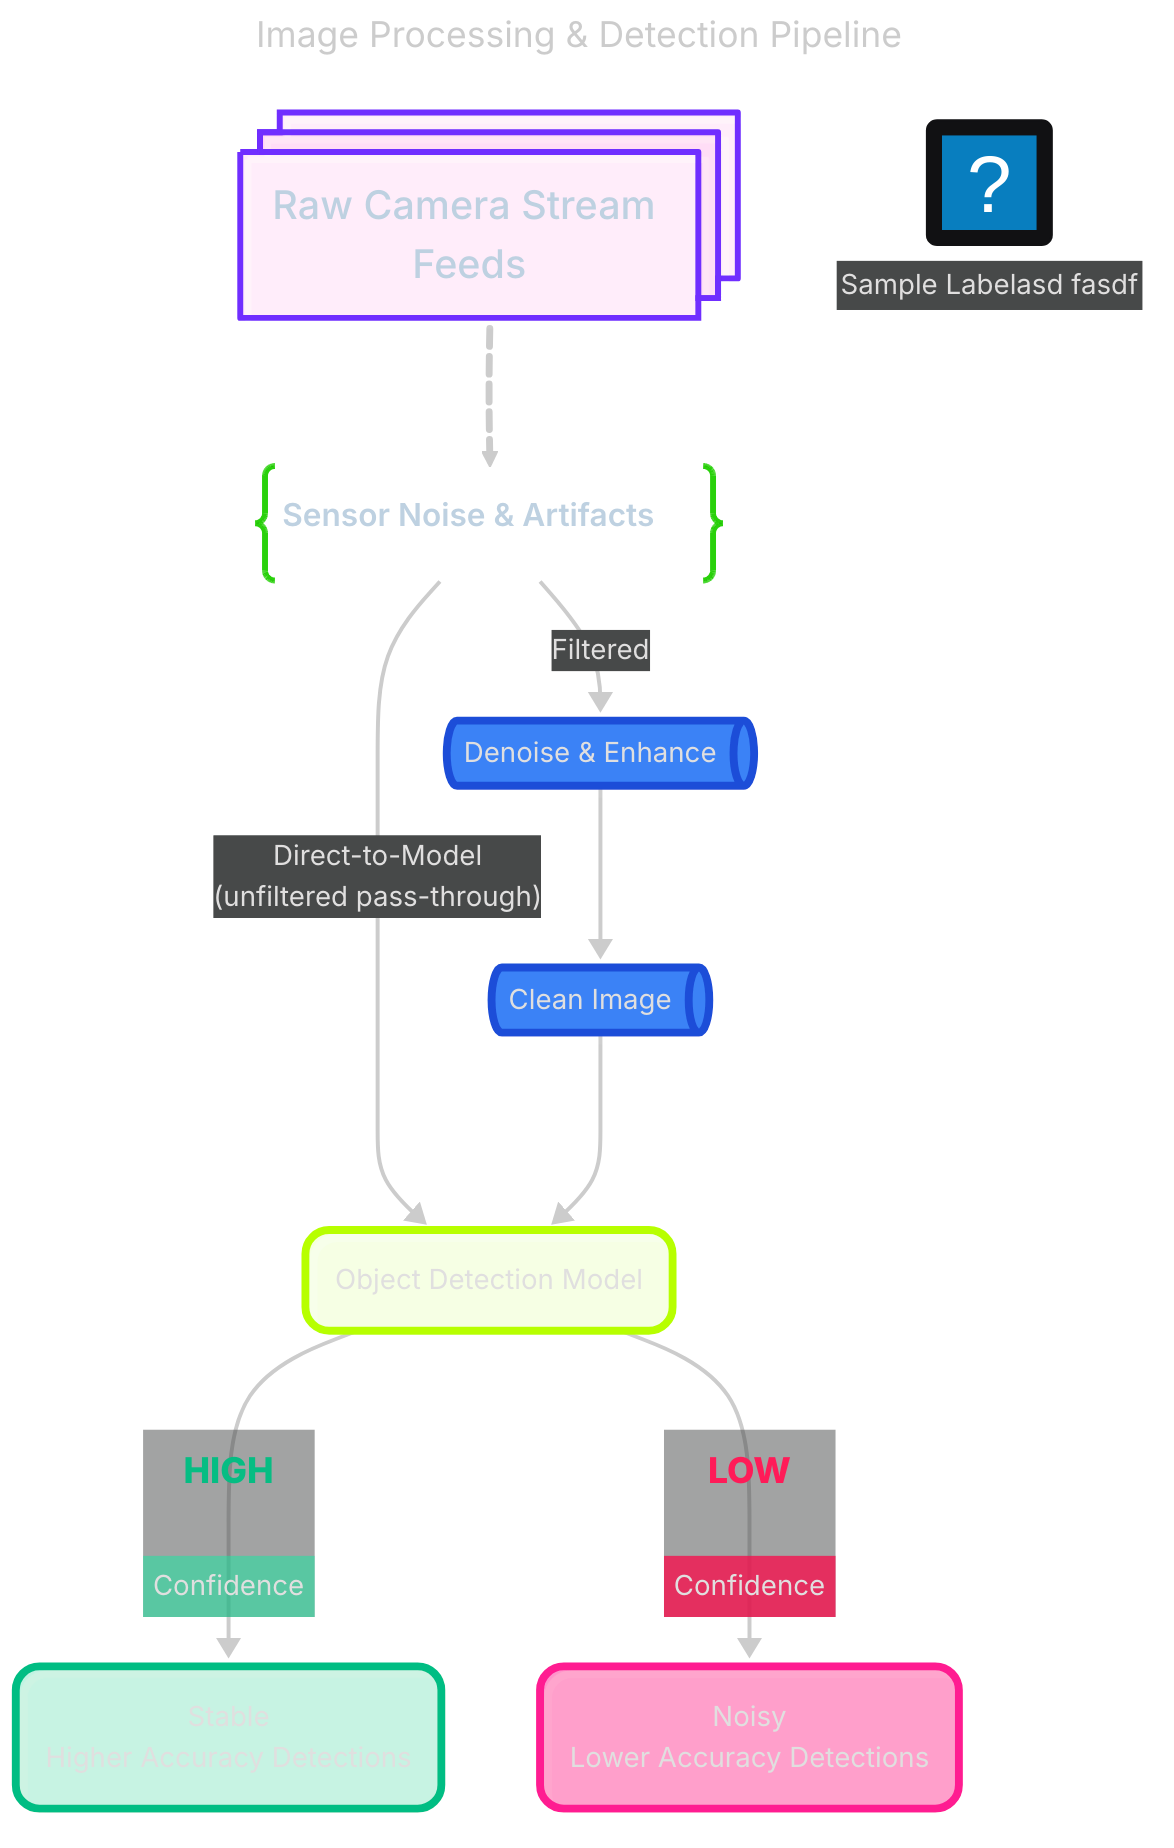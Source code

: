 ---
config:
  theme: redux-dark
  look: neo
  fontFamily: Inter
  themeVariables:
    lineColor: #E621DF
title: Image Processing & Detection Pipeline
---
flowchart TD
  input["Raw Camera Stream Feeds"]:::start@{ shape: procs }
  input input-feeder-connector@==> image-kernel-artifacts
  input-feeder-connector@{ animation: fast }

  subgraph processing["<br>"]; style processing fill: transparent,stroke: none
    image-kernel-artifacts["Sensor Noise & Artifacts"]@{ shape: braces }
    image-kernel-artifacts:::braces

    image-kernel-denoise["Denoise & Enhance"]:::process@{ shape: h-cyl}
    image-kernel-clean["Clean Image"]:::process@{ shape: h-cyl}
  end
  
  subgraph inference["<br>"]; style inference fill: transparent,stroke: none
    object-detection-model["Object Detection Model"]
  end 

  image-kernel-artifacts -- "Direct-to-Model<br>(unfiltered pass-through)" --> object-detection-model
  image-kernel-artifacts -- Filtered --> image-kernel-denoise --> image-kernel-clean --> object-detection-model
  
  object-detection-model:::component@{ shape: rounded} -- 
    <div style="padding: 3px; margin:5px; font-size: 18px; font-weight: 800; color: #06BD83">HIGH</div>
    <div style="padding: 5px; background: #0DEDA27D">Confidence</div> 
    --> F("Stable<br>Higher Accuracy Detections"):::good

  object-detection-model:::component@{ shape: rounded} -- 
    <div style="padding: 3px; margin:5px; font-size: 18px; font-weight: 800; color: #FF1B58">LOW</div>
    <div style="padding: 5px; background: #F70F4DC6">Confidence</div> 
    --> H("Noisy<br>Lower Accuracy Detections"):::poor
  




  n1@{ icon: "azure:integration-environments", form: "rounded", pos: "b"}
  n1["Sample Labelasd fasdf"]
  style n1 stroke:#FFD600, stroke-width:px



  classDef start stroke-width: 3px, stroke:#6F2DFF, fill:#FA00BF16, color:#BED1E1, font-size: 20px, font-weight: 500
  classDef braces stroke-width: 3px, stroke:#29D10B, fill:#000000, color:#BED1E1, font-size: 16px, font-weight: 600
  classDef process stroke-width:4px, stroke:#1D4ED8, fill:#3B82F6
  classDef component stroke-width:4px, stroke:#B7FF00, fill:#B7FF0022
  classDef poor fill:#FF1B9178, stroke:#FF1B91, stroke-width:4px
  classDef good fill:#2ED79F4D, stroke:#06BD83, stroke-width:4px